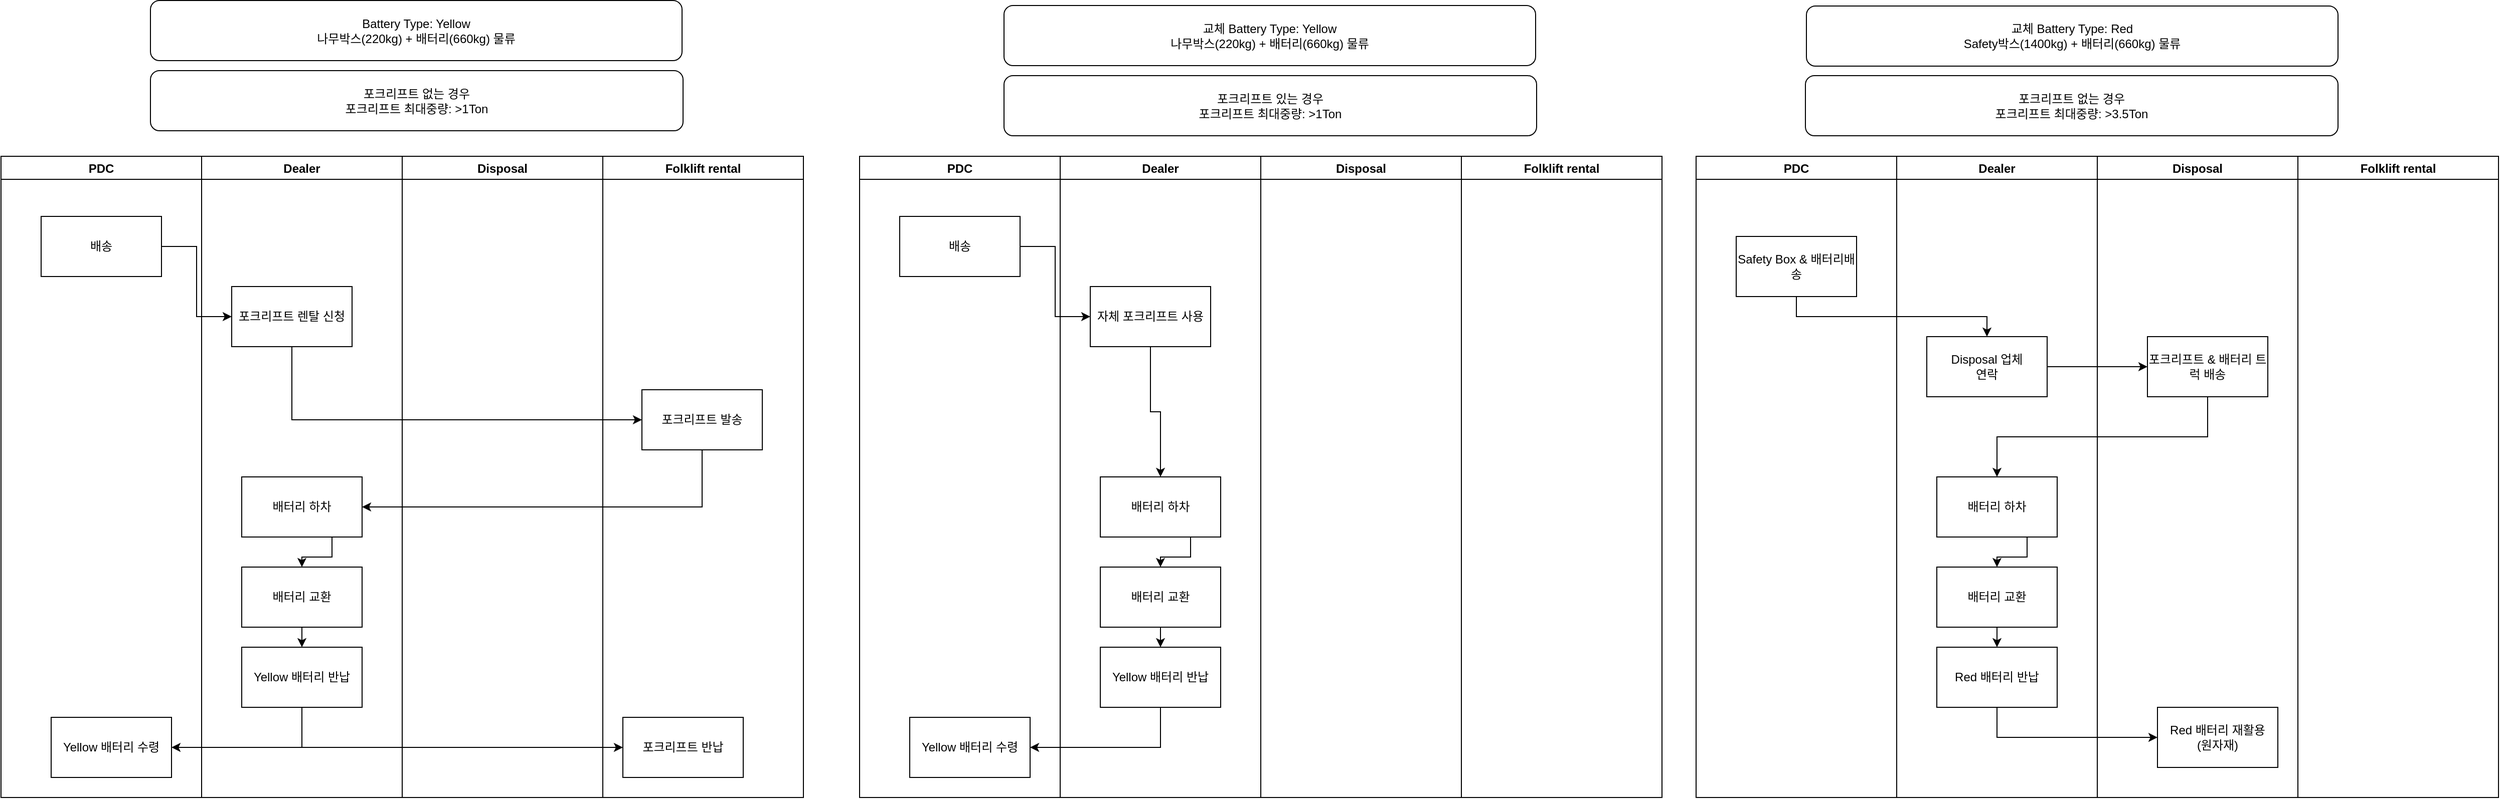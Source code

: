 <mxfile version="10.7.3" type="github"><diagram id="tdt6yBLgfYlMJs0MImbK" name="Page-1"><mxGraphModel dx="1874" dy="1660" grid="1" gridSize="10" guides="1" tooltips="1" connect="1" arrows="1" fold="1" page="1" pageScale="1" pageWidth="1169" pageHeight="827" math="0" shadow="0"><root><mxCell id="0"/><mxCell id="1" parent="0"/><mxCell id="mOV13XuN4mFBBrGHgdPr-2" value="&lt;div&gt;포크리프트 있는 경우&lt;/div&gt;&lt;div&gt;포크리프트 최대중량: &amp;gt;1Ton&lt;br&gt;&lt;/div&gt;" style="rounded=1;whiteSpace=wrap;html=1;" vertex="1" parent="1"><mxGeometry x="1230" y="39.5" width="531" height="60" as="geometry"/></mxCell><mxCell id="mOV13XuN4mFBBrGHgdPr-4" style="edgeStyle=orthogonalEdgeStyle;rounded=0;orthogonalLoop=1;jettySize=auto;html=1;exitX=0.5;exitY=1;exitDx=0;exitDy=0;" edge="1" parent="1" source="mOV13XuN4mFBBrGHgdPr-2" target="mOV13XuN4mFBBrGHgdPr-2"><mxGeometry relative="1" as="geometry"/></mxCell><mxCell id="mOV13XuN4mFBBrGHgdPr-7" value="PDC" style="swimlane;" vertex="1" parent="1"><mxGeometry x="230" y="120" width="200" height="640" as="geometry"/></mxCell><mxCell id="mOV13XuN4mFBBrGHgdPr-5" value="배송" style="rounded=0;whiteSpace=wrap;html=1;" vertex="1" parent="mOV13XuN4mFBBrGHgdPr-7"><mxGeometry x="40" y="60" width="120" height="60" as="geometry"/></mxCell><mxCell id="mOV13XuN4mFBBrGHgdPr-53" value="Yellow 배터리 수령" style="rounded=0;whiteSpace=wrap;html=1;" vertex="1" parent="mOV13XuN4mFBBrGHgdPr-7"><mxGeometry x="50" y="560" width="120" height="60" as="geometry"/></mxCell><mxCell id="mOV13XuN4mFBBrGHgdPr-8" value="Dealer" style="swimlane;" vertex="1" parent="1"><mxGeometry x="430" y="120" width="200" height="640" as="geometry"/></mxCell><mxCell id="mOV13XuN4mFBBrGHgdPr-6" value="포크리프트 렌탈 신청" style="rounded=0;whiteSpace=wrap;html=1;" vertex="1" parent="mOV13XuN4mFBBrGHgdPr-8"><mxGeometry x="30" y="130" width="120" height="60" as="geometry"/></mxCell><mxCell id="mOV13XuN4mFBBrGHgdPr-50" style="edgeStyle=orthogonalEdgeStyle;rounded=0;orthogonalLoop=1;jettySize=auto;html=1;exitX=0.75;exitY=1;exitDx=0;exitDy=0;entryX=0.5;entryY=0;entryDx=0;entryDy=0;" edge="1" parent="mOV13XuN4mFBBrGHgdPr-8" source="mOV13XuN4mFBBrGHgdPr-18" target="mOV13XuN4mFBBrGHgdPr-48"><mxGeometry relative="1" as="geometry"/></mxCell><mxCell id="mOV13XuN4mFBBrGHgdPr-18" value="배터리 하차" style="rounded=0;whiteSpace=wrap;html=1;" vertex="1" parent="mOV13XuN4mFBBrGHgdPr-8"><mxGeometry x="40" y="320" width="120" height="60" as="geometry"/></mxCell><mxCell id="mOV13XuN4mFBBrGHgdPr-51" style="edgeStyle=orthogonalEdgeStyle;rounded=0;orthogonalLoop=1;jettySize=auto;html=1;exitX=0.75;exitY=1;exitDx=0;exitDy=0;entryX=0.5;entryY=0;entryDx=0;entryDy=0;" edge="1" parent="mOV13XuN4mFBBrGHgdPr-8" source="mOV13XuN4mFBBrGHgdPr-48" target="mOV13XuN4mFBBrGHgdPr-49"><mxGeometry relative="1" as="geometry"/></mxCell><mxCell id="mOV13XuN4mFBBrGHgdPr-48" value="배터리 교환" style="rounded=0;whiteSpace=wrap;html=1;" vertex="1" parent="mOV13XuN4mFBBrGHgdPr-8"><mxGeometry x="40" y="410" width="120" height="60" as="geometry"/></mxCell><mxCell id="mOV13XuN4mFBBrGHgdPr-49" value="Yellow 배터리 반납" style="rounded=0;whiteSpace=wrap;html=1;" vertex="1" parent="mOV13XuN4mFBBrGHgdPr-8"><mxGeometry x="40" y="490" width="120" height="60" as="geometry"/></mxCell><mxCell id="mOV13XuN4mFBBrGHgdPr-10" value="Disposal" style="swimlane;" vertex="1" parent="1"><mxGeometry x="630" y="120" width="200" height="640" as="geometry"/></mxCell><mxCell id="mOV13XuN4mFBBrGHgdPr-11" style="edgeStyle=orthogonalEdgeStyle;rounded=0;orthogonalLoop=1;jettySize=auto;html=1;exitX=1;exitY=0.5;exitDx=0;exitDy=0;entryX=0;entryY=0.5;entryDx=0;entryDy=0;" edge="1" parent="1" source="mOV13XuN4mFBBrGHgdPr-5" target="mOV13XuN4mFBBrGHgdPr-6"><mxGeometry relative="1" as="geometry"/></mxCell><mxCell id="mOV13XuN4mFBBrGHgdPr-12" value="Folklift rental" style="swimlane;" vertex="1" parent="1"><mxGeometry x="830" y="120" width="200" height="640" as="geometry"/></mxCell><mxCell id="mOV13XuN4mFBBrGHgdPr-13" value="포크리프트 발송" style="rounded=0;whiteSpace=wrap;html=1;" vertex="1" parent="mOV13XuN4mFBBrGHgdPr-12"><mxGeometry x="39" y="233" width="120" height="60" as="geometry"/></mxCell><mxCell id="mOV13XuN4mFBBrGHgdPr-20" value="포크리프트 반납" style="rounded=0;whiteSpace=wrap;html=1;" vertex="1" parent="mOV13XuN4mFBBrGHgdPr-12"><mxGeometry x="20" y="560" width="120" height="60" as="geometry"/></mxCell><mxCell id="mOV13XuN4mFBBrGHgdPr-19" style="edgeStyle=orthogonalEdgeStyle;rounded=0;orthogonalLoop=1;jettySize=auto;html=1;exitX=0.5;exitY=1;exitDx=0;exitDy=0;entryX=1;entryY=0.5;entryDx=0;entryDy=0;" edge="1" parent="1" source="mOV13XuN4mFBBrGHgdPr-13" target="mOV13XuN4mFBBrGHgdPr-18"><mxGeometry relative="1" as="geometry"/></mxCell><mxCell id="mOV13XuN4mFBBrGHgdPr-22" style="edgeStyle=orthogonalEdgeStyle;rounded=0;orthogonalLoop=1;jettySize=auto;html=1;exitX=0.5;exitY=1;exitDx=0;exitDy=0;entryX=0;entryY=0.5;entryDx=0;entryDy=0;" edge="1" parent="1" source="mOV13XuN4mFBBrGHgdPr-6" target="mOV13XuN4mFBBrGHgdPr-13"><mxGeometry relative="1" as="geometry"/></mxCell><mxCell id="mOV13XuN4mFBBrGHgdPr-52" style="edgeStyle=orthogonalEdgeStyle;rounded=0;orthogonalLoop=1;jettySize=auto;html=1;exitX=0.5;exitY=1;exitDx=0;exitDy=0;entryX=0;entryY=0.5;entryDx=0;entryDy=0;" edge="1" parent="1" source="mOV13XuN4mFBBrGHgdPr-49" target="mOV13XuN4mFBBrGHgdPr-20"><mxGeometry relative="1" as="geometry"/></mxCell><mxCell id="mOV13XuN4mFBBrGHgdPr-54" style="edgeStyle=orthogonalEdgeStyle;rounded=0;orthogonalLoop=1;jettySize=auto;html=1;exitX=0.5;exitY=1;exitDx=0;exitDy=0;entryX=1;entryY=0.5;entryDx=0;entryDy=0;" edge="1" parent="1" source="mOV13XuN4mFBBrGHgdPr-49" target="mOV13XuN4mFBBrGHgdPr-53"><mxGeometry relative="1" as="geometry"/></mxCell><mxCell id="mOV13XuN4mFBBrGHgdPr-55" value="PDC" style="swimlane;" vertex="1" parent="1"><mxGeometry x="1086" y="120" width="200" height="640" as="geometry"/></mxCell><mxCell id="mOV13XuN4mFBBrGHgdPr-56" value="배송" style="rounded=0;whiteSpace=wrap;html=1;" vertex="1" parent="mOV13XuN4mFBBrGHgdPr-55"><mxGeometry x="40" y="60" width="120" height="60" as="geometry"/></mxCell><mxCell id="mOV13XuN4mFBBrGHgdPr-57" value="Yellow 배터리 수령" style="rounded=0;whiteSpace=wrap;html=1;" vertex="1" parent="mOV13XuN4mFBBrGHgdPr-55"><mxGeometry x="50" y="560" width="120" height="60" as="geometry"/></mxCell><mxCell id="mOV13XuN4mFBBrGHgdPr-58" value="Dealer" style="swimlane;" vertex="1" parent="1"><mxGeometry x="1286" y="120" width="200" height="640" as="geometry"/></mxCell><mxCell id="mOV13XuN4mFBBrGHgdPr-74" style="edgeStyle=orthogonalEdgeStyle;rounded=0;orthogonalLoop=1;jettySize=auto;html=1;exitX=0.5;exitY=1;exitDx=0;exitDy=0;" edge="1" parent="mOV13XuN4mFBBrGHgdPr-58" source="mOV13XuN4mFBBrGHgdPr-59" target="mOV13XuN4mFBBrGHgdPr-61"><mxGeometry relative="1" as="geometry"/></mxCell><mxCell id="mOV13XuN4mFBBrGHgdPr-59" value="자체 포크리프트 사용" style="rounded=0;whiteSpace=wrap;html=1;" vertex="1" parent="mOV13XuN4mFBBrGHgdPr-58"><mxGeometry x="30" y="130" width="120" height="60" as="geometry"/></mxCell><mxCell id="mOV13XuN4mFBBrGHgdPr-60" style="edgeStyle=orthogonalEdgeStyle;rounded=0;orthogonalLoop=1;jettySize=auto;html=1;exitX=0.75;exitY=1;exitDx=0;exitDy=0;entryX=0.5;entryY=0;entryDx=0;entryDy=0;" edge="1" parent="mOV13XuN4mFBBrGHgdPr-58" source="mOV13XuN4mFBBrGHgdPr-61" target="mOV13XuN4mFBBrGHgdPr-63"><mxGeometry relative="1" as="geometry"/></mxCell><mxCell id="mOV13XuN4mFBBrGHgdPr-61" value="배터리 하차" style="rounded=0;whiteSpace=wrap;html=1;" vertex="1" parent="mOV13XuN4mFBBrGHgdPr-58"><mxGeometry x="40" y="320" width="120" height="60" as="geometry"/></mxCell><mxCell id="mOV13XuN4mFBBrGHgdPr-62" style="edgeStyle=orthogonalEdgeStyle;rounded=0;orthogonalLoop=1;jettySize=auto;html=1;exitX=0.75;exitY=1;exitDx=0;exitDy=0;entryX=0.5;entryY=0;entryDx=0;entryDy=0;" edge="1" parent="mOV13XuN4mFBBrGHgdPr-58" source="mOV13XuN4mFBBrGHgdPr-63" target="mOV13XuN4mFBBrGHgdPr-64"><mxGeometry relative="1" as="geometry"/></mxCell><mxCell id="mOV13XuN4mFBBrGHgdPr-63" value="배터리 교환" style="rounded=0;whiteSpace=wrap;html=1;" vertex="1" parent="mOV13XuN4mFBBrGHgdPr-58"><mxGeometry x="40" y="410" width="120" height="60" as="geometry"/></mxCell><mxCell id="mOV13XuN4mFBBrGHgdPr-64" value="&lt;div&gt;Yellow 배터리 반납&lt;/div&gt;" style="rounded=0;whiteSpace=wrap;html=1;" vertex="1" parent="mOV13XuN4mFBBrGHgdPr-58"><mxGeometry x="40" y="490" width="120" height="60" as="geometry"/></mxCell><mxCell id="mOV13XuN4mFBBrGHgdPr-65" value="Disposal" style="swimlane;" vertex="1" parent="1"><mxGeometry x="1486" y="120" width="200" height="640" as="geometry"/></mxCell><mxCell id="mOV13XuN4mFBBrGHgdPr-66" style="edgeStyle=orthogonalEdgeStyle;rounded=0;orthogonalLoop=1;jettySize=auto;html=1;exitX=1;exitY=0.5;exitDx=0;exitDy=0;entryX=0;entryY=0.5;entryDx=0;entryDy=0;" edge="1" source="mOV13XuN4mFBBrGHgdPr-56" target="mOV13XuN4mFBBrGHgdPr-59" parent="1"><mxGeometry relative="1" as="geometry"/></mxCell><mxCell id="mOV13XuN4mFBBrGHgdPr-67" value="Folklift rental" style="swimlane;" vertex="1" parent="1"><mxGeometry x="1686" y="120" width="200" height="640" as="geometry"/></mxCell><mxCell id="mOV13XuN4mFBBrGHgdPr-73" style="edgeStyle=orthogonalEdgeStyle;rounded=0;orthogonalLoop=1;jettySize=auto;html=1;exitX=0.5;exitY=1;exitDx=0;exitDy=0;entryX=1;entryY=0.5;entryDx=0;entryDy=0;" edge="1" source="mOV13XuN4mFBBrGHgdPr-64" target="mOV13XuN4mFBBrGHgdPr-57" parent="1"><mxGeometry relative="1" as="geometry"/></mxCell><mxCell id="mOV13XuN4mFBBrGHgdPr-75" value="PDC" style="swimlane;" vertex="1" parent="1"><mxGeometry x="1920" y="120" width="200" height="640" as="geometry"/></mxCell><mxCell id="mOV13XuN4mFBBrGHgdPr-91" value="&lt;div&gt;Safety Box &amp;amp; 배터리배송&lt;br&gt;&lt;/div&gt;" style="rounded=0;whiteSpace=wrap;html=1;" vertex="1" parent="mOV13XuN4mFBBrGHgdPr-75"><mxGeometry x="40" y="80" width="120" height="60" as="geometry"/></mxCell><mxCell id="mOV13XuN4mFBBrGHgdPr-78" value="Dealer" style="swimlane;" vertex="1" parent="1"><mxGeometry x="2120" y="120" width="200" height="640" as="geometry"/></mxCell><mxCell id="mOV13XuN4mFBBrGHgdPr-80" value="&lt;div&gt;Disposal 업체&lt;/div&gt;&lt;div&gt;연락&lt;/div&gt;" style="rounded=0;whiteSpace=wrap;html=1;" vertex="1" parent="mOV13XuN4mFBBrGHgdPr-78"><mxGeometry x="30" y="180" width="120" height="60" as="geometry"/></mxCell><mxCell id="mOV13XuN4mFBBrGHgdPr-81" style="edgeStyle=orthogonalEdgeStyle;rounded=0;orthogonalLoop=1;jettySize=auto;html=1;exitX=0.75;exitY=1;exitDx=0;exitDy=0;entryX=0.5;entryY=0;entryDx=0;entryDy=0;" edge="1" parent="mOV13XuN4mFBBrGHgdPr-78" source="mOV13XuN4mFBBrGHgdPr-82" target="mOV13XuN4mFBBrGHgdPr-84"><mxGeometry relative="1" as="geometry"/></mxCell><mxCell id="mOV13XuN4mFBBrGHgdPr-82" value="배터리 하차" style="rounded=0;whiteSpace=wrap;html=1;" vertex="1" parent="mOV13XuN4mFBBrGHgdPr-78"><mxGeometry x="40" y="320" width="120" height="60" as="geometry"/></mxCell><mxCell id="mOV13XuN4mFBBrGHgdPr-83" style="edgeStyle=orthogonalEdgeStyle;rounded=0;orthogonalLoop=1;jettySize=auto;html=1;exitX=0.75;exitY=1;exitDx=0;exitDy=0;entryX=0.5;entryY=0;entryDx=0;entryDy=0;" edge="1" parent="mOV13XuN4mFBBrGHgdPr-78" source="mOV13XuN4mFBBrGHgdPr-84" target="mOV13XuN4mFBBrGHgdPr-85"><mxGeometry relative="1" as="geometry"/></mxCell><mxCell id="mOV13XuN4mFBBrGHgdPr-84" value="배터리 교환" style="rounded=0;whiteSpace=wrap;html=1;" vertex="1" parent="mOV13XuN4mFBBrGHgdPr-78"><mxGeometry x="40" y="410" width="120" height="60" as="geometry"/></mxCell><mxCell id="mOV13XuN4mFBBrGHgdPr-85" value="Red 배터리 반납" style="rounded=0;whiteSpace=wrap;html=1;" vertex="1" parent="mOV13XuN4mFBBrGHgdPr-78"><mxGeometry x="40" y="490" width="120" height="60" as="geometry"/></mxCell><mxCell id="mOV13XuN4mFBBrGHgdPr-86" value="Disposal" style="swimlane;" vertex="1" parent="1"><mxGeometry x="2320" y="120" width="200" height="640" as="geometry"/></mxCell><mxCell id="mOV13XuN4mFBBrGHgdPr-77" value="&lt;div&gt;Red 배터리 재활용&lt;/div&gt;&lt;div&gt;(원자재)&lt;/div&gt;" style="rounded=0;whiteSpace=wrap;html=1;" vertex="1" parent="mOV13XuN4mFBBrGHgdPr-86"><mxGeometry x="60" y="550" width="120" height="60" as="geometry"/></mxCell><mxCell id="mOV13XuN4mFBBrGHgdPr-93" value="포크리프트 &amp;amp; 배터리 트럭 배송" style="rounded=0;whiteSpace=wrap;html=1;" vertex="1" parent="mOV13XuN4mFBBrGHgdPr-86"><mxGeometry x="50" y="180" width="120" height="60" as="geometry"/></mxCell><mxCell id="mOV13XuN4mFBBrGHgdPr-88" value="Folklift rental" style="swimlane;" vertex="1" parent="1"><mxGeometry x="2520" y="120" width="200" height="640" as="geometry"/></mxCell><mxCell id="mOV13XuN4mFBBrGHgdPr-90" style="edgeStyle=orthogonalEdgeStyle;rounded=0;orthogonalLoop=1;jettySize=auto;html=1;exitX=0.5;exitY=1;exitDx=0;exitDy=0;entryX=0;entryY=0.5;entryDx=0;entryDy=0;" edge="1" parent="1" source="mOV13XuN4mFBBrGHgdPr-85" target="mOV13XuN4mFBBrGHgdPr-77"><mxGeometry relative="1" as="geometry"/></mxCell><mxCell id="mOV13XuN4mFBBrGHgdPr-94" style="edgeStyle=orthogonalEdgeStyle;rounded=0;orthogonalLoop=1;jettySize=auto;html=1;exitX=0.5;exitY=1;exitDx=0;exitDy=0;entryX=0.5;entryY=0;entryDx=0;entryDy=0;" edge="1" parent="1" source="mOV13XuN4mFBBrGHgdPr-91" target="mOV13XuN4mFBBrGHgdPr-80"><mxGeometry relative="1" as="geometry"/></mxCell><mxCell id="mOV13XuN4mFBBrGHgdPr-95" style="edgeStyle=orthogonalEdgeStyle;rounded=0;orthogonalLoop=1;jettySize=auto;html=1;exitX=1;exitY=0.5;exitDx=0;exitDy=0;" edge="1" parent="1" source="mOV13XuN4mFBBrGHgdPr-80" target="mOV13XuN4mFBBrGHgdPr-93"><mxGeometry relative="1" as="geometry"/></mxCell><mxCell id="mOV13XuN4mFBBrGHgdPr-96" style="edgeStyle=orthogonalEdgeStyle;rounded=0;orthogonalLoop=1;jettySize=auto;html=1;exitX=0.5;exitY=1;exitDx=0;exitDy=0;entryX=0.5;entryY=0;entryDx=0;entryDy=0;" edge="1" parent="1" source="mOV13XuN4mFBBrGHgdPr-93" target="mOV13XuN4mFBBrGHgdPr-82"><mxGeometry relative="1" as="geometry"/></mxCell><mxCell id="mOV13XuN4mFBBrGHgdPr-97" value="&lt;div&gt;교체 Battery Type: Yellow&lt;/div&gt;&lt;div&gt;나무박스(220kg) + 배터리(660kg) 물류&lt;/div&gt;" style="rounded=1;whiteSpace=wrap;html=1;" vertex="1" parent="1"><mxGeometry x="1230" y="-30.5" width="530" height="60" as="geometry"/></mxCell><mxCell id="mOV13XuN4mFBBrGHgdPr-99" style="edgeStyle=orthogonalEdgeStyle;rounded=0;orthogonalLoop=1;jettySize=auto;html=1;exitX=0.5;exitY=1;exitDx=0;exitDy=0;" edge="1" source="mOV13XuN4mFBBrGHgdPr-97" target="mOV13XuN4mFBBrGHgdPr-97" parent="1"><mxGeometry relative="1" as="geometry"/></mxCell><mxCell id="mOV13XuN4mFBBrGHgdPr-102" style="edgeStyle=orthogonalEdgeStyle;rounded=0;orthogonalLoop=1;jettySize=auto;html=1;exitX=0.5;exitY=1;exitDx=0;exitDy=0;" edge="1" parent="1"><mxGeometry relative="1" as="geometry"><mxPoint x="1150" y="95" as="sourcePoint"/><mxPoint x="1150" y="94.5" as="targetPoint"/></mxGeometry></mxCell><mxCell id="mOV13XuN4mFBBrGHgdPr-104" style="edgeStyle=orthogonalEdgeStyle;rounded=0;orthogonalLoop=1;jettySize=auto;html=1;exitX=0.5;exitY=1;exitDx=0;exitDy=0;" edge="1" parent="1"><mxGeometry relative="1" as="geometry"><mxPoint x="1150" y="25" as="sourcePoint"/><mxPoint x="1150" y="24.5" as="targetPoint"/></mxGeometry></mxCell><mxCell id="mOV13XuN4mFBBrGHgdPr-108" value="&lt;div&gt;Battery Type: Yellow&lt;/div&gt;&lt;div&gt;나무박스(220kg) + 배터리(660kg) 물류&lt;/div&gt;" style="rounded=1;whiteSpace=wrap;html=1;" vertex="1" parent="1"><mxGeometry x="379" y="-35.5" width="530" height="60" as="geometry"/></mxCell><mxCell id="mOV13XuN4mFBBrGHgdPr-109" value="&lt;div&gt;포크리프트 없는 경우&lt;/div&gt;&lt;div&gt;포크리프트 최대중량: &amp;gt;1Ton&lt;br&gt;&lt;/div&gt;" style="rounded=1;whiteSpace=wrap;html=1;" vertex="1" parent="1"><mxGeometry x="379" y="34.5" width="531" height="60" as="geometry"/></mxCell><mxCell id="mOV13XuN4mFBBrGHgdPr-111" value="&lt;div&gt;교체 Battery Type: Red&lt;br&gt;&lt;/div&gt;&lt;div&gt;Safety박스(1400kg) + 배터리(660kg) 물류&lt;/div&gt;" style="rounded=1;whiteSpace=wrap;html=1;" vertex="1" parent="1"><mxGeometry x="2030" y="-30" width="530" height="60" as="geometry"/></mxCell><mxCell id="mOV13XuN4mFBBrGHgdPr-112" value="&lt;div&gt;포크리프트 없는 경우&lt;/div&gt;&lt;div&gt;포크리프트 최대중량: &amp;gt;3.5Ton&lt;br&gt;&lt;/div&gt;" style="rounded=1;whiteSpace=wrap;html=1;" vertex="1" parent="1"><mxGeometry x="2029" y="39.5" width="531" height="60" as="geometry"/></mxCell></root></mxGraphModel></diagram></mxfile>